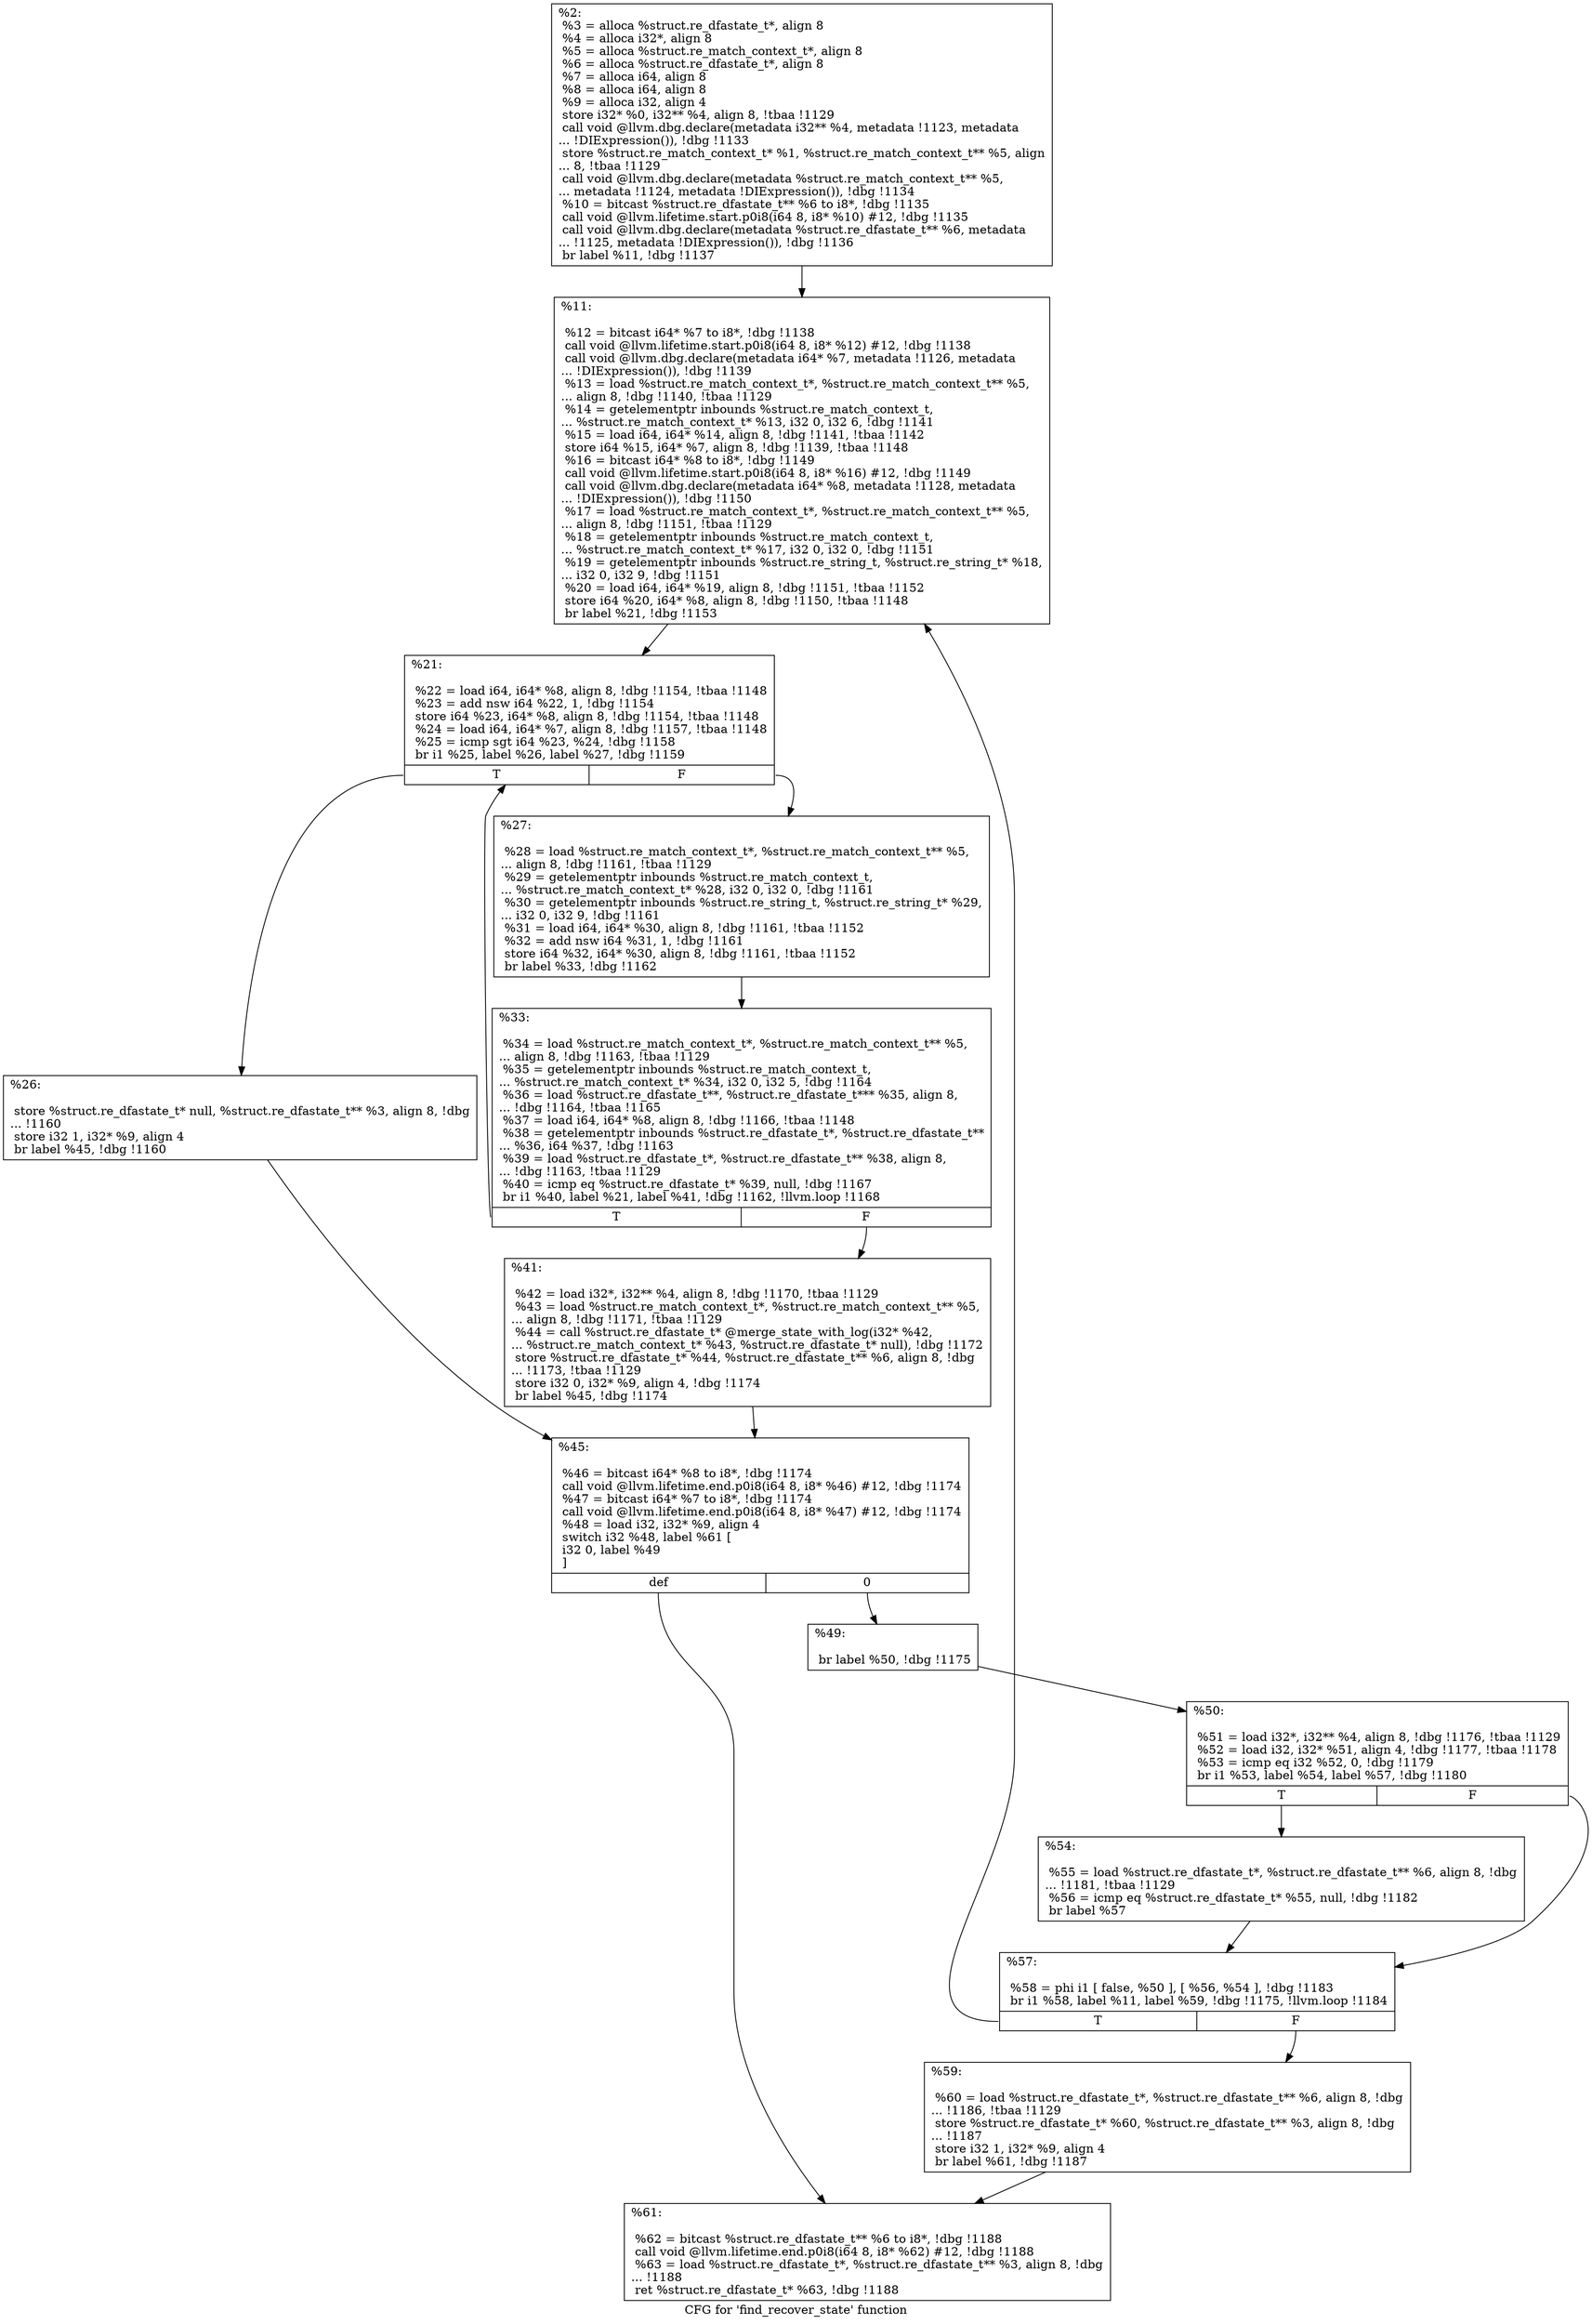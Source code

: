 digraph "CFG for 'find_recover_state' function" {
	label="CFG for 'find_recover_state' function";

	Node0xf48b20 [shape=record,label="{%2:\l  %3 = alloca %struct.re_dfastate_t*, align 8\l  %4 = alloca i32*, align 8\l  %5 = alloca %struct.re_match_context_t*, align 8\l  %6 = alloca %struct.re_dfastate_t*, align 8\l  %7 = alloca i64, align 8\l  %8 = alloca i64, align 8\l  %9 = alloca i32, align 4\l  store i32* %0, i32** %4, align 8, !tbaa !1129\l  call void @llvm.dbg.declare(metadata i32** %4, metadata !1123, metadata\l... !DIExpression()), !dbg !1133\l  store %struct.re_match_context_t* %1, %struct.re_match_context_t** %5, align\l... 8, !tbaa !1129\l  call void @llvm.dbg.declare(metadata %struct.re_match_context_t** %5,\l... metadata !1124, metadata !DIExpression()), !dbg !1134\l  %10 = bitcast %struct.re_dfastate_t** %6 to i8*, !dbg !1135\l  call void @llvm.lifetime.start.p0i8(i64 8, i8* %10) #12, !dbg !1135\l  call void @llvm.dbg.declare(metadata %struct.re_dfastate_t** %6, metadata\l... !1125, metadata !DIExpression()), !dbg !1136\l  br label %11, !dbg !1137\l}"];
	Node0xf48b20 -> Node0xf48c50;
	Node0xf48c50 [shape=record,label="{%11:\l\l  %12 = bitcast i64* %7 to i8*, !dbg !1138\l  call void @llvm.lifetime.start.p0i8(i64 8, i8* %12) #12, !dbg !1138\l  call void @llvm.dbg.declare(metadata i64* %7, metadata !1126, metadata\l... !DIExpression()), !dbg !1139\l  %13 = load %struct.re_match_context_t*, %struct.re_match_context_t** %5,\l... align 8, !dbg !1140, !tbaa !1129\l  %14 = getelementptr inbounds %struct.re_match_context_t,\l... %struct.re_match_context_t* %13, i32 0, i32 6, !dbg !1141\l  %15 = load i64, i64* %14, align 8, !dbg !1141, !tbaa !1142\l  store i64 %15, i64* %7, align 8, !dbg !1139, !tbaa !1148\l  %16 = bitcast i64* %8 to i8*, !dbg !1149\l  call void @llvm.lifetime.start.p0i8(i64 8, i8* %16) #12, !dbg !1149\l  call void @llvm.dbg.declare(metadata i64* %8, metadata !1128, metadata\l... !DIExpression()), !dbg !1150\l  %17 = load %struct.re_match_context_t*, %struct.re_match_context_t** %5,\l... align 8, !dbg !1151, !tbaa !1129\l  %18 = getelementptr inbounds %struct.re_match_context_t,\l... %struct.re_match_context_t* %17, i32 0, i32 0, !dbg !1151\l  %19 = getelementptr inbounds %struct.re_string_t, %struct.re_string_t* %18,\l... i32 0, i32 9, !dbg !1151\l  %20 = load i64, i64* %19, align 8, !dbg !1151, !tbaa !1152\l  store i64 %20, i64* %8, align 8, !dbg !1150, !tbaa !1148\l  br label %21, !dbg !1153\l}"];
	Node0xf48c50 -> Node0xf48ca0;
	Node0xf48ca0 [shape=record,label="{%21:\l\l  %22 = load i64, i64* %8, align 8, !dbg !1154, !tbaa !1148\l  %23 = add nsw i64 %22, 1, !dbg !1154\l  store i64 %23, i64* %8, align 8, !dbg !1154, !tbaa !1148\l  %24 = load i64, i64* %7, align 8, !dbg !1157, !tbaa !1148\l  %25 = icmp sgt i64 %23, %24, !dbg !1158\l  br i1 %25, label %26, label %27, !dbg !1159\l|{<s0>T|<s1>F}}"];
	Node0xf48ca0:s0 -> Node0xf48cf0;
	Node0xf48ca0:s1 -> Node0xf48d40;
	Node0xf48cf0 [shape=record,label="{%26:\l\l  store %struct.re_dfastate_t* null, %struct.re_dfastate_t** %3, align 8, !dbg\l... !1160\l  store i32 1, i32* %9, align 4\l  br label %45, !dbg !1160\l}"];
	Node0xf48cf0 -> Node0xf48e30;
	Node0xf48d40 [shape=record,label="{%27:\l\l  %28 = load %struct.re_match_context_t*, %struct.re_match_context_t** %5,\l... align 8, !dbg !1161, !tbaa !1129\l  %29 = getelementptr inbounds %struct.re_match_context_t,\l... %struct.re_match_context_t* %28, i32 0, i32 0, !dbg !1161\l  %30 = getelementptr inbounds %struct.re_string_t, %struct.re_string_t* %29,\l... i32 0, i32 9, !dbg !1161\l  %31 = load i64, i64* %30, align 8, !dbg !1161, !tbaa !1152\l  %32 = add nsw i64 %31, 1, !dbg !1161\l  store i64 %32, i64* %30, align 8, !dbg !1161, !tbaa !1152\l  br label %33, !dbg !1162\l}"];
	Node0xf48d40 -> Node0xf48d90;
	Node0xf48d90 [shape=record,label="{%33:\l\l  %34 = load %struct.re_match_context_t*, %struct.re_match_context_t** %5,\l... align 8, !dbg !1163, !tbaa !1129\l  %35 = getelementptr inbounds %struct.re_match_context_t,\l... %struct.re_match_context_t* %34, i32 0, i32 5, !dbg !1164\l  %36 = load %struct.re_dfastate_t**, %struct.re_dfastate_t*** %35, align 8,\l... !dbg !1164, !tbaa !1165\l  %37 = load i64, i64* %8, align 8, !dbg !1166, !tbaa !1148\l  %38 = getelementptr inbounds %struct.re_dfastate_t*, %struct.re_dfastate_t**\l... %36, i64 %37, !dbg !1163\l  %39 = load %struct.re_dfastate_t*, %struct.re_dfastate_t** %38, align 8,\l... !dbg !1163, !tbaa !1129\l  %40 = icmp eq %struct.re_dfastate_t* %39, null, !dbg !1167\l  br i1 %40, label %21, label %41, !dbg !1162, !llvm.loop !1168\l|{<s0>T|<s1>F}}"];
	Node0xf48d90:s0 -> Node0xf48ca0;
	Node0xf48d90:s1 -> Node0xf48de0;
	Node0xf48de0 [shape=record,label="{%41:\l\l  %42 = load i32*, i32** %4, align 8, !dbg !1170, !tbaa !1129\l  %43 = load %struct.re_match_context_t*, %struct.re_match_context_t** %5,\l... align 8, !dbg !1171, !tbaa !1129\l  %44 = call %struct.re_dfastate_t* @merge_state_with_log(i32* %42,\l... %struct.re_match_context_t* %43, %struct.re_dfastate_t* null), !dbg !1172\l  store %struct.re_dfastate_t* %44, %struct.re_dfastate_t** %6, align 8, !dbg\l... !1173, !tbaa !1129\l  store i32 0, i32* %9, align 4, !dbg !1174\l  br label %45, !dbg !1174\l}"];
	Node0xf48de0 -> Node0xf48e30;
	Node0xf48e30 [shape=record,label="{%45:\l\l  %46 = bitcast i64* %8 to i8*, !dbg !1174\l  call void @llvm.lifetime.end.p0i8(i64 8, i8* %46) #12, !dbg !1174\l  %47 = bitcast i64* %7 to i8*, !dbg !1174\l  call void @llvm.lifetime.end.p0i8(i64 8, i8* %47) #12, !dbg !1174\l  %48 = load i32, i32* %9, align 4\l  switch i32 %48, label %61 [\l    i32 0, label %49\l  ]\l|{<s0>def|<s1>0}}"];
	Node0xf48e30:s0 -> Node0xf49010;
	Node0xf48e30:s1 -> Node0xf48e80;
	Node0xf48e80 [shape=record,label="{%49:\l\l  br label %50, !dbg !1175\l}"];
	Node0xf48e80 -> Node0xf48ed0;
	Node0xf48ed0 [shape=record,label="{%50:\l\l  %51 = load i32*, i32** %4, align 8, !dbg !1176, !tbaa !1129\l  %52 = load i32, i32* %51, align 4, !dbg !1177, !tbaa !1178\l  %53 = icmp eq i32 %52, 0, !dbg !1179\l  br i1 %53, label %54, label %57, !dbg !1180\l|{<s0>T|<s1>F}}"];
	Node0xf48ed0:s0 -> Node0xf48f20;
	Node0xf48ed0:s1 -> Node0xf48f70;
	Node0xf48f20 [shape=record,label="{%54:\l\l  %55 = load %struct.re_dfastate_t*, %struct.re_dfastate_t** %6, align 8, !dbg\l... !1181, !tbaa !1129\l  %56 = icmp eq %struct.re_dfastate_t* %55, null, !dbg !1182\l  br label %57\l}"];
	Node0xf48f20 -> Node0xf48f70;
	Node0xf48f70 [shape=record,label="{%57:\l\l  %58 = phi i1 [ false, %50 ], [ %56, %54 ], !dbg !1183\l  br i1 %58, label %11, label %59, !dbg !1175, !llvm.loop !1184\l|{<s0>T|<s1>F}}"];
	Node0xf48f70:s0 -> Node0xf48c50;
	Node0xf48f70:s1 -> Node0xf48fc0;
	Node0xf48fc0 [shape=record,label="{%59:\l\l  %60 = load %struct.re_dfastate_t*, %struct.re_dfastate_t** %6, align 8, !dbg\l... !1186, !tbaa !1129\l  store %struct.re_dfastate_t* %60, %struct.re_dfastate_t** %3, align 8, !dbg\l... !1187\l  store i32 1, i32* %9, align 4\l  br label %61, !dbg !1187\l}"];
	Node0xf48fc0 -> Node0xf49010;
	Node0xf49010 [shape=record,label="{%61:\l\l  %62 = bitcast %struct.re_dfastate_t** %6 to i8*, !dbg !1188\l  call void @llvm.lifetime.end.p0i8(i64 8, i8* %62) #12, !dbg !1188\l  %63 = load %struct.re_dfastate_t*, %struct.re_dfastate_t** %3, align 8, !dbg\l... !1188\l  ret %struct.re_dfastate_t* %63, !dbg !1188\l}"];
}
